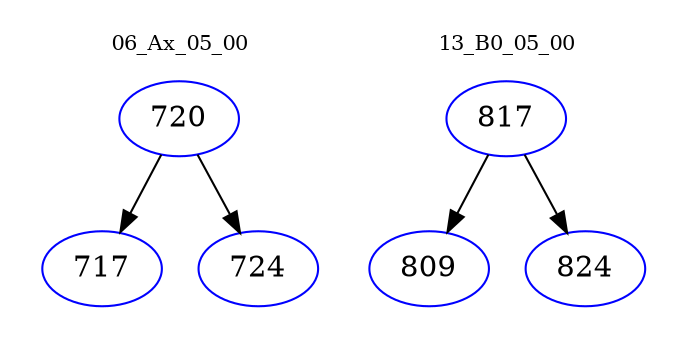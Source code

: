digraph{
subgraph cluster_0 {
color = white
label = "06_Ax_05_00";
fontsize=10;
T0_720 [label="720", color="blue"]
T0_720 -> T0_717 [color="black"]
T0_717 [label="717", color="blue"]
T0_720 -> T0_724 [color="black"]
T0_724 [label="724", color="blue"]
}
subgraph cluster_1 {
color = white
label = "13_B0_05_00";
fontsize=10;
T1_817 [label="817", color="blue"]
T1_817 -> T1_809 [color="black"]
T1_809 [label="809", color="blue"]
T1_817 -> T1_824 [color="black"]
T1_824 [label="824", color="blue"]
}
}
